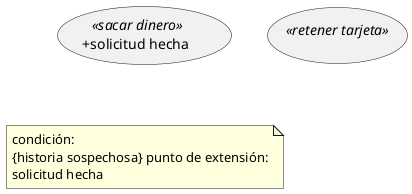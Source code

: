 @startuml
'https://plantuml.com/sequence-diagram

(+solicitud hecha )<<sacar dinero>>
(" ")<<retener tarjeta>>

note as N1
condición:
{historia sospechosa} punto de extensión:
solicitud hecha
end note

@enduml
